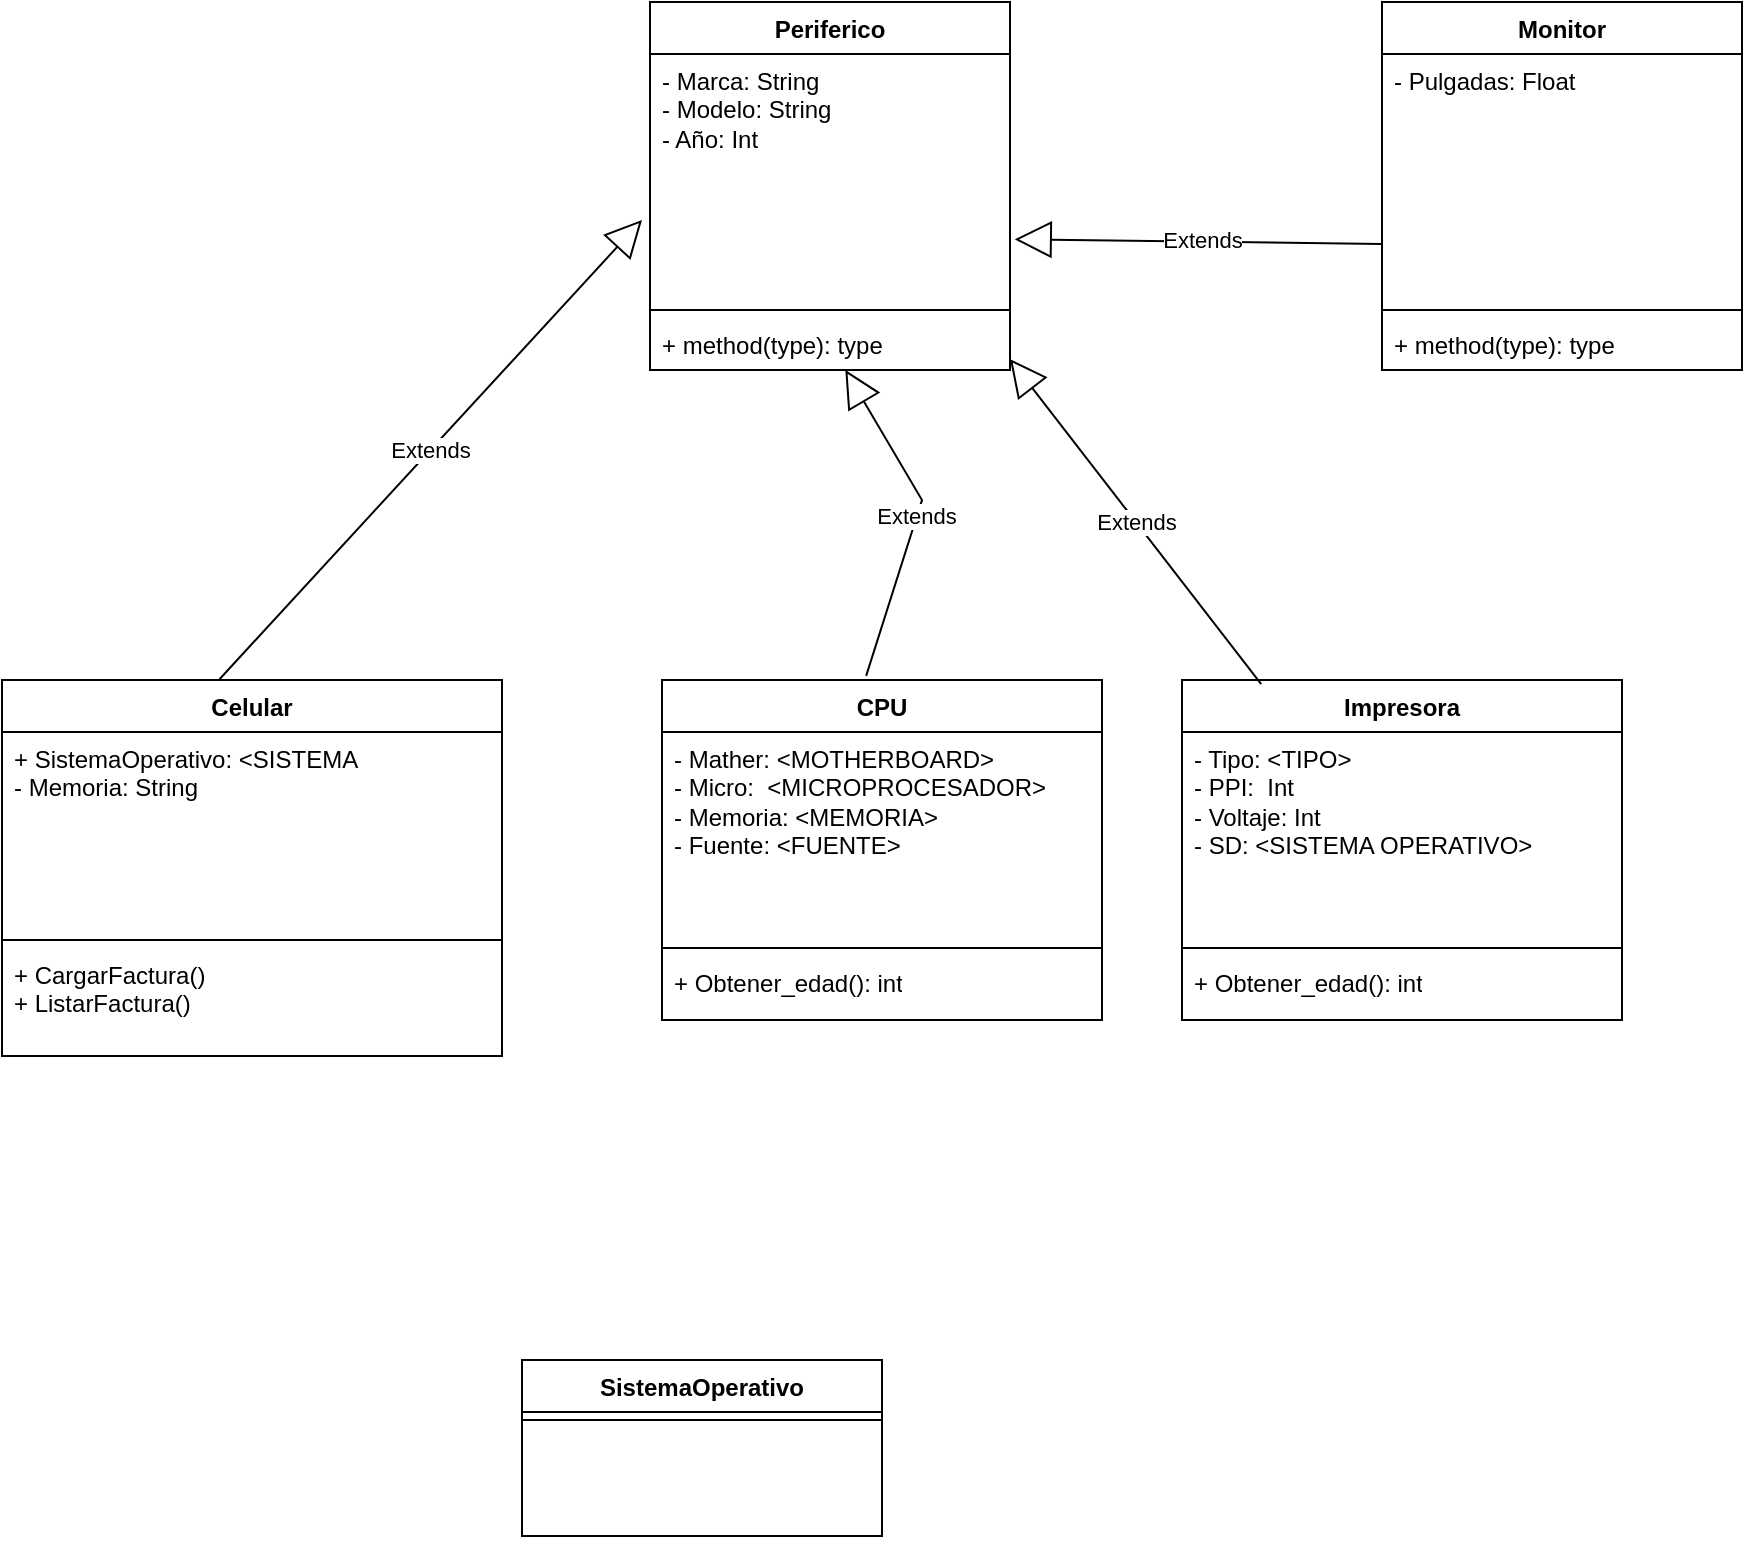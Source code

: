 <mxfile version="24.5.1" type="device">
  <diagram id="C5RBs43oDa-KdzZeNtuy" name="Page-1">
    <mxGraphModel dx="1050" dy="621" grid="1" gridSize="10" guides="1" tooltips="1" connect="1" arrows="1" fold="1" page="1" pageScale="1" pageWidth="827" pageHeight="1169" math="0" shadow="0">
      <root>
        <mxCell id="WIyWlLk6GJQsqaUBKTNV-0" />
        <mxCell id="WIyWlLk6GJQsqaUBKTNV-1" parent="WIyWlLk6GJQsqaUBKTNV-0" />
        <mxCell id="s3YrhpVgowpJ8DNU9XVm-4" value="Periferico" style="swimlane;fontStyle=1;align=center;verticalAlign=top;childLayout=stackLayout;horizontal=1;startSize=26;horizontalStack=0;resizeParent=1;resizeParentMax=0;resizeLast=0;collapsible=1;marginBottom=0;whiteSpace=wrap;html=1;" parent="WIyWlLk6GJQsqaUBKTNV-1" vertex="1">
          <mxGeometry x="414" y="71" width="180" height="184" as="geometry" />
        </mxCell>
        <mxCell id="s3YrhpVgowpJ8DNU9XVm-5" value="&lt;div&gt;&lt;span style=&quot;background-color: initial;&quot;&gt;- Marca: String&lt;/span&gt;&lt;/div&gt;&lt;div&gt;&lt;span style=&quot;background-color: initial;&quot;&gt;- Modelo: String&lt;/span&gt;&lt;/div&gt;&lt;div&gt;&lt;span style=&quot;background-color: initial;&quot;&gt;- Año: Int&lt;/span&gt;&lt;/div&gt;&lt;div&gt;&lt;div&gt;&lt;br&gt;&lt;/div&gt;&lt;/div&gt;" style="text;strokeColor=none;fillColor=none;align=left;verticalAlign=top;spacingLeft=4;spacingRight=4;overflow=hidden;rotatable=0;points=[[0,0.5],[1,0.5]];portConstraint=eastwest;whiteSpace=wrap;html=1;" parent="s3YrhpVgowpJ8DNU9XVm-4" vertex="1">
          <mxGeometry y="26" width="180" height="124" as="geometry" />
        </mxCell>
        <mxCell id="JFTafXgLY-GhWS5_NUtb-23" value="Extends" style="endArrow=block;endSize=16;endFill=0;html=1;rounded=0;exitX=0.435;exitY=-0.002;exitDx=0;exitDy=0;exitPerimeter=0;" edge="1" parent="s3YrhpVgowpJ8DNU9XVm-4" source="JFTafXgLY-GhWS5_NUtb-4">
          <mxGeometry width="160" relative="1" as="geometry">
            <mxPoint x="-144" y="91.5" as="sourcePoint" />
            <mxPoint x="-4" y="109" as="targetPoint" />
            <Array as="points">
              <mxPoint x="-4" y="109" />
            </Array>
          </mxGeometry>
        </mxCell>
        <mxCell id="s3YrhpVgowpJ8DNU9XVm-6" value="" style="line;strokeWidth=1;fillColor=none;align=left;verticalAlign=middle;spacingTop=-1;spacingLeft=3;spacingRight=3;rotatable=0;labelPosition=right;points=[];portConstraint=eastwest;strokeColor=inherit;" parent="s3YrhpVgowpJ8DNU9XVm-4" vertex="1">
          <mxGeometry y="150" width="180" height="8" as="geometry" />
        </mxCell>
        <mxCell id="s3YrhpVgowpJ8DNU9XVm-7" value="+ method(type): type" style="text;strokeColor=none;fillColor=none;align=left;verticalAlign=top;spacingLeft=4;spacingRight=4;overflow=hidden;rotatable=0;points=[[0,0.5],[1,0.5]];portConstraint=eastwest;whiteSpace=wrap;html=1;" parent="s3YrhpVgowpJ8DNU9XVm-4" vertex="1">
          <mxGeometry y="158" width="180" height="26" as="geometry" />
        </mxCell>
        <mxCell id="JFTafXgLY-GhWS5_NUtb-0" value="SistemaOperativo&lt;br&gt;&lt;div&gt;&lt;br&gt;&lt;/div&gt;" style="swimlane;fontStyle=1;align=center;verticalAlign=top;childLayout=stackLayout;horizontal=1;startSize=26;horizontalStack=0;resizeParent=1;resizeParentMax=0;resizeLast=0;collapsible=1;marginBottom=0;whiteSpace=wrap;html=1;" vertex="1" parent="WIyWlLk6GJQsqaUBKTNV-1">
          <mxGeometry x="350" y="750" width="180" height="88" as="geometry" />
        </mxCell>
        <mxCell id="JFTafXgLY-GhWS5_NUtb-2" value="" style="line;strokeWidth=1;fillColor=none;align=left;verticalAlign=middle;spacingTop=-1;spacingLeft=3;spacingRight=3;rotatable=0;labelPosition=right;points=[];portConstraint=eastwest;strokeColor=inherit;" vertex="1" parent="JFTafXgLY-GhWS5_NUtb-0">
          <mxGeometry y="26" width="180" height="8" as="geometry" />
        </mxCell>
        <mxCell id="JFTafXgLY-GhWS5_NUtb-3" value="&lt;div&gt;&lt;br&gt;&lt;/div&gt;" style="text;strokeColor=none;fillColor=none;align=left;verticalAlign=top;spacingLeft=4;spacingRight=4;overflow=hidden;rotatable=0;points=[[0,0.5],[1,0.5]];portConstraint=eastwest;whiteSpace=wrap;html=1;" vertex="1" parent="JFTafXgLY-GhWS5_NUtb-0">
          <mxGeometry y="34" width="180" height="54" as="geometry" />
        </mxCell>
        <mxCell id="JFTafXgLY-GhWS5_NUtb-4" value="&lt;div&gt;Celular&lt;/div&gt;" style="swimlane;fontStyle=1;align=center;verticalAlign=top;childLayout=stackLayout;horizontal=1;startSize=26;horizontalStack=0;resizeParent=1;resizeParentMax=0;resizeLast=0;collapsible=1;marginBottom=0;whiteSpace=wrap;html=1;" vertex="1" parent="WIyWlLk6GJQsqaUBKTNV-1">
          <mxGeometry x="90" y="410" width="250" height="188" as="geometry" />
        </mxCell>
        <mxCell id="JFTafXgLY-GhWS5_NUtb-5" value="+ SistemaOperativo: &amp;lt;SISTEMA&amp;nbsp;&lt;div&gt;- Memoria: String&lt;/div&gt;" style="text;strokeColor=none;fillColor=none;align=left;verticalAlign=top;spacingLeft=4;spacingRight=4;overflow=hidden;rotatable=0;points=[[0,0.5],[1,0.5]];portConstraint=eastwest;whiteSpace=wrap;html=1;" vertex="1" parent="JFTafXgLY-GhWS5_NUtb-4">
          <mxGeometry y="26" width="250" height="100" as="geometry" />
        </mxCell>
        <mxCell id="JFTafXgLY-GhWS5_NUtb-6" value="" style="line;strokeWidth=1;fillColor=none;align=left;verticalAlign=middle;spacingTop=-1;spacingLeft=3;spacingRight=3;rotatable=0;labelPosition=right;points=[];portConstraint=eastwest;strokeColor=inherit;" vertex="1" parent="JFTafXgLY-GhWS5_NUtb-4">
          <mxGeometry y="126" width="250" height="8" as="geometry" />
        </mxCell>
        <mxCell id="JFTafXgLY-GhWS5_NUtb-7" value="+ CargarFactura()&lt;div&gt;+ ListarFactura()&lt;br&gt;&lt;/div&gt;" style="text;strokeColor=none;fillColor=none;align=left;verticalAlign=top;spacingLeft=4;spacingRight=4;overflow=hidden;rotatable=0;points=[[0,0.5],[1,0.5]];portConstraint=eastwest;whiteSpace=wrap;html=1;" vertex="1" parent="JFTafXgLY-GhWS5_NUtb-4">
          <mxGeometry y="134" width="250" height="54" as="geometry" />
        </mxCell>
        <mxCell id="JFTafXgLY-GhWS5_NUtb-9" value="CPU" style="swimlane;fontStyle=1;align=center;verticalAlign=top;childLayout=stackLayout;horizontal=1;startSize=26;horizontalStack=0;resizeParent=1;resizeParentMax=0;resizeLast=0;collapsible=1;marginBottom=0;whiteSpace=wrap;html=1;" vertex="1" parent="WIyWlLk6GJQsqaUBKTNV-1">
          <mxGeometry x="420" y="410" width="220" height="170" as="geometry" />
        </mxCell>
        <mxCell id="JFTafXgLY-GhWS5_NUtb-10" value="- Mather: &amp;lt;MOTHERBOARD&amp;gt;&lt;div&gt;- Micro:&amp;nbsp; &amp;lt;MICROPROCESADOR&amp;gt;&lt;/div&gt;&lt;div&gt;- Memoria: &amp;lt;MEMORIA&amp;gt;&lt;br&gt;&lt;/div&gt;&lt;div&gt;- Fuente&lt;span style=&quot;background-color: initial;&quot;&gt;: &amp;lt;FUENTE&amp;gt;&lt;/span&gt;&lt;/div&gt;" style="text;strokeColor=none;fillColor=none;align=left;verticalAlign=top;spacingLeft=4;spacingRight=4;overflow=hidden;rotatable=0;points=[[0,0.5],[1,0.5]];portConstraint=eastwest;whiteSpace=wrap;html=1;" vertex="1" parent="JFTafXgLY-GhWS5_NUtb-9">
          <mxGeometry y="26" width="220" height="104" as="geometry" />
        </mxCell>
        <mxCell id="JFTafXgLY-GhWS5_NUtb-11" value="" style="line;strokeWidth=1;fillColor=none;align=left;verticalAlign=middle;spacingTop=-1;spacingLeft=3;spacingRight=3;rotatable=0;labelPosition=right;points=[];portConstraint=eastwest;strokeColor=inherit;" vertex="1" parent="JFTafXgLY-GhWS5_NUtb-9">
          <mxGeometry y="130" width="220" height="8" as="geometry" />
        </mxCell>
        <mxCell id="JFTafXgLY-GhWS5_NUtb-12" value="+ Obtener_edad(): int" style="text;strokeColor=none;fillColor=none;align=left;verticalAlign=top;spacingLeft=4;spacingRight=4;overflow=hidden;rotatable=0;points=[[0,0.5],[1,0.5]];portConstraint=eastwest;whiteSpace=wrap;html=1;" vertex="1" parent="JFTafXgLY-GhWS5_NUtb-9">
          <mxGeometry y="138" width="220" height="32" as="geometry" />
        </mxCell>
        <mxCell id="JFTafXgLY-GhWS5_NUtb-13" value="Impresora" style="swimlane;fontStyle=1;align=center;verticalAlign=top;childLayout=stackLayout;horizontal=1;startSize=26;horizontalStack=0;resizeParent=1;resizeParentMax=0;resizeLast=0;collapsible=1;marginBottom=0;whiteSpace=wrap;html=1;" vertex="1" parent="WIyWlLk6GJQsqaUBKTNV-1">
          <mxGeometry x="680" y="410" width="220" height="170" as="geometry" />
        </mxCell>
        <mxCell id="JFTafXgLY-GhWS5_NUtb-14" value="- Tipo: &amp;lt;TIPO&amp;gt;&lt;div&gt;- PPI:&amp;nbsp; Int&lt;/div&gt;&lt;div&gt;- Voltaje: Int&lt;br&gt;&lt;/div&gt;&lt;div&gt;- SD&lt;span style=&quot;background-color: initial;&quot;&gt;: &amp;lt;SISTEMA OPERATIVO&amp;gt;&lt;/span&gt;&lt;/div&gt;" style="text;strokeColor=none;fillColor=none;align=left;verticalAlign=top;spacingLeft=4;spacingRight=4;overflow=hidden;rotatable=0;points=[[0,0.5],[1,0.5]];portConstraint=eastwest;whiteSpace=wrap;html=1;" vertex="1" parent="JFTafXgLY-GhWS5_NUtb-13">
          <mxGeometry y="26" width="220" height="104" as="geometry" />
        </mxCell>
        <mxCell id="JFTafXgLY-GhWS5_NUtb-15" value="" style="line;strokeWidth=1;fillColor=none;align=left;verticalAlign=middle;spacingTop=-1;spacingLeft=3;spacingRight=3;rotatable=0;labelPosition=right;points=[];portConstraint=eastwest;strokeColor=inherit;" vertex="1" parent="JFTafXgLY-GhWS5_NUtb-13">
          <mxGeometry y="130" width="220" height="8" as="geometry" />
        </mxCell>
        <mxCell id="JFTafXgLY-GhWS5_NUtb-16" value="+ Obtener_edad(): int" style="text;strokeColor=none;fillColor=none;align=left;verticalAlign=top;spacingLeft=4;spacingRight=4;overflow=hidden;rotatable=0;points=[[0,0.5],[1,0.5]];portConstraint=eastwest;whiteSpace=wrap;html=1;" vertex="1" parent="JFTafXgLY-GhWS5_NUtb-13">
          <mxGeometry y="138" width="220" height="32" as="geometry" />
        </mxCell>
        <mxCell id="JFTafXgLY-GhWS5_NUtb-17" value="Monitor" style="swimlane;fontStyle=1;align=center;verticalAlign=top;childLayout=stackLayout;horizontal=1;startSize=26;horizontalStack=0;resizeParent=1;resizeParentMax=0;resizeLast=0;collapsible=1;marginBottom=0;whiteSpace=wrap;html=1;" vertex="1" parent="WIyWlLk6GJQsqaUBKTNV-1">
          <mxGeometry x="780" y="71" width="180" height="184" as="geometry" />
        </mxCell>
        <mxCell id="JFTafXgLY-GhWS5_NUtb-18" value="&lt;div&gt;&lt;span style=&quot;background-color: initial;&quot;&gt;- Pulgadas: Float&lt;/span&gt;&lt;/div&gt;&lt;div&gt;&lt;div&gt;&lt;br&gt;&lt;/div&gt;&lt;/div&gt;" style="text;strokeColor=none;fillColor=none;align=left;verticalAlign=top;spacingLeft=4;spacingRight=4;overflow=hidden;rotatable=0;points=[[0,0.5],[1,0.5]];portConstraint=eastwest;whiteSpace=wrap;html=1;" vertex="1" parent="JFTafXgLY-GhWS5_NUtb-17">
          <mxGeometry y="26" width="180" height="124" as="geometry" />
        </mxCell>
        <mxCell id="JFTafXgLY-GhWS5_NUtb-19" value="" style="line;strokeWidth=1;fillColor=none;align=left;verticalAlign=middle;spacingTop=-1;spacingLeft=3;spacingRight=3;rotatable=0;labelPosition=right;points=[];portConstraint=eastwest;strokeColor=inherit;" vertex="1" parent="JFTafXgLY-GhWS5_NUtb-17">
          <mxGeometry y="150" width="180" height="8" as="geometry" />
        </mxCell>
        <mxCell id="JFTafXgLY-GhWS5_NUtb-20" value="+ method(type): type" style="text;strokeColor=none;fillColor=none;align=left;verticalAlign=top;spacingLeft=4;spacingRight=4;overflow=hidden;rotatable=0;points=[[0,0.5],[1,0.5]];portConstraint=eastwest;whiteSpace=wrap;html=1;" vertex="1" parent="JFTafXgLY-GhWS5_NUtb-17">
          <mxGeometry y="158" width="180" height="26" as="geometry" />
        </mxCell>
        <mxCell id="JFTafXgLY-GhWS5_NUtb-24" value="Extends" style="endArrow=block;endSize=16;endFill=0;html=1;rounded=0;exitX=0.464;exitY=-0.012;exitDx=0;exitDy=0;exitPerimeter=0;" edge="1" parent="WIyWlLk6GJQsqaUBKTNV-1" source="JFTafXgLY-GhWS5_NUtb-9" target="s3YrhpVgowpJ8DNU9XVm-7">
          <mxGeometry width="160" relative="1" as="geometry">
            <mxPoint x="500" y="320" as="sourcePoint" />
            <mxPoint x="660" y="320" as="targetPoint" />
            <Array as="points">
              <mxPoint x="550" y="320" />
            </Array>
          </mxGeometry>
        </mxCell>
        <mxCell id="JFTafXgLY-GhWS5_NUtb-25" value="Extends" style="endArrow=block;endSize=16;endFill=0;html=1;rounded=0;entryX=1;entryY=0.792;entryDx=0;entryDy=0;entryPerimeter=0;exitX=0.18;exitY=0.012;exitDx=0;exitDy=0;exitPerimeter=0;" edge="1" parent="WIyWlLk6GJQsqaUBKTNV-1" source="JFTafXgLY-GhWS5_NUtb-13" target="s3YrhpVgowpJ8DNU9XVm-7">
          <mxGeometry width="160" relative="1" as="geometry">
            <mxPoint x="650" y="330" as="sourcePoint" />
            <mxPoint x="810" y="330" as="targetPoint" />
            <mxPoint as="offset" />
          </mxGeometry>
        </mxCell>
        <mxCell id="JFTafXgLY-GhWS5_NUtb-26" value="Extends" style="endArrow=block;endSize=16;endFill=0;html=1;rounded=0;entryX=1.013;entryY=0.747;entryDx=0;entryDy=0;entryPerimeter=0;exitX=-0.002;exitY=0.766;exitDx=0;exitDy=0;exitPerimeter=0;" edge="1" parent="WIyWlLk6GJQsqaUBKTNV-1" source="JFTafXgLY-GhWS5_NUtb-18" target="s3YrhpVgowpJ8DNU9XVm-5">
          <mxGeometry x="-0.022" y="-1" width="160" relative="1" as="geometry">
            <mxPoint x="620" y="190" as="sourcePoint" />
            <mxPoint x="780" y="190" as="targetPoint" />
            <mxPoint as="offset" />
          </mxGeometry>
        </mxCell>
      </root>
    </mxGraphModel>
  </diagram>
</mxfile>
